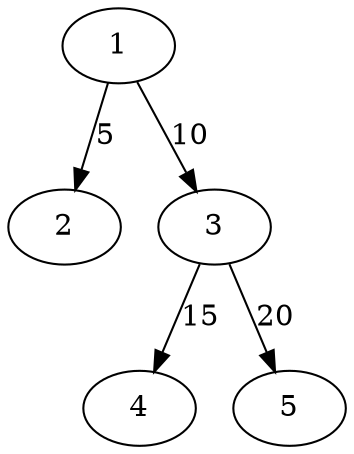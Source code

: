 digraph Histograma {
    1 [label="1"];
    2 [label="2"];
    3 [label="3"];
    4 [label="4"];
    5 [label="5"];
    
    1 -> 2 [label="5"];
    1 -> 3 [label="10"];
    3 -> 4 [label="15"];
    3 -> 5 [label="20"];
}